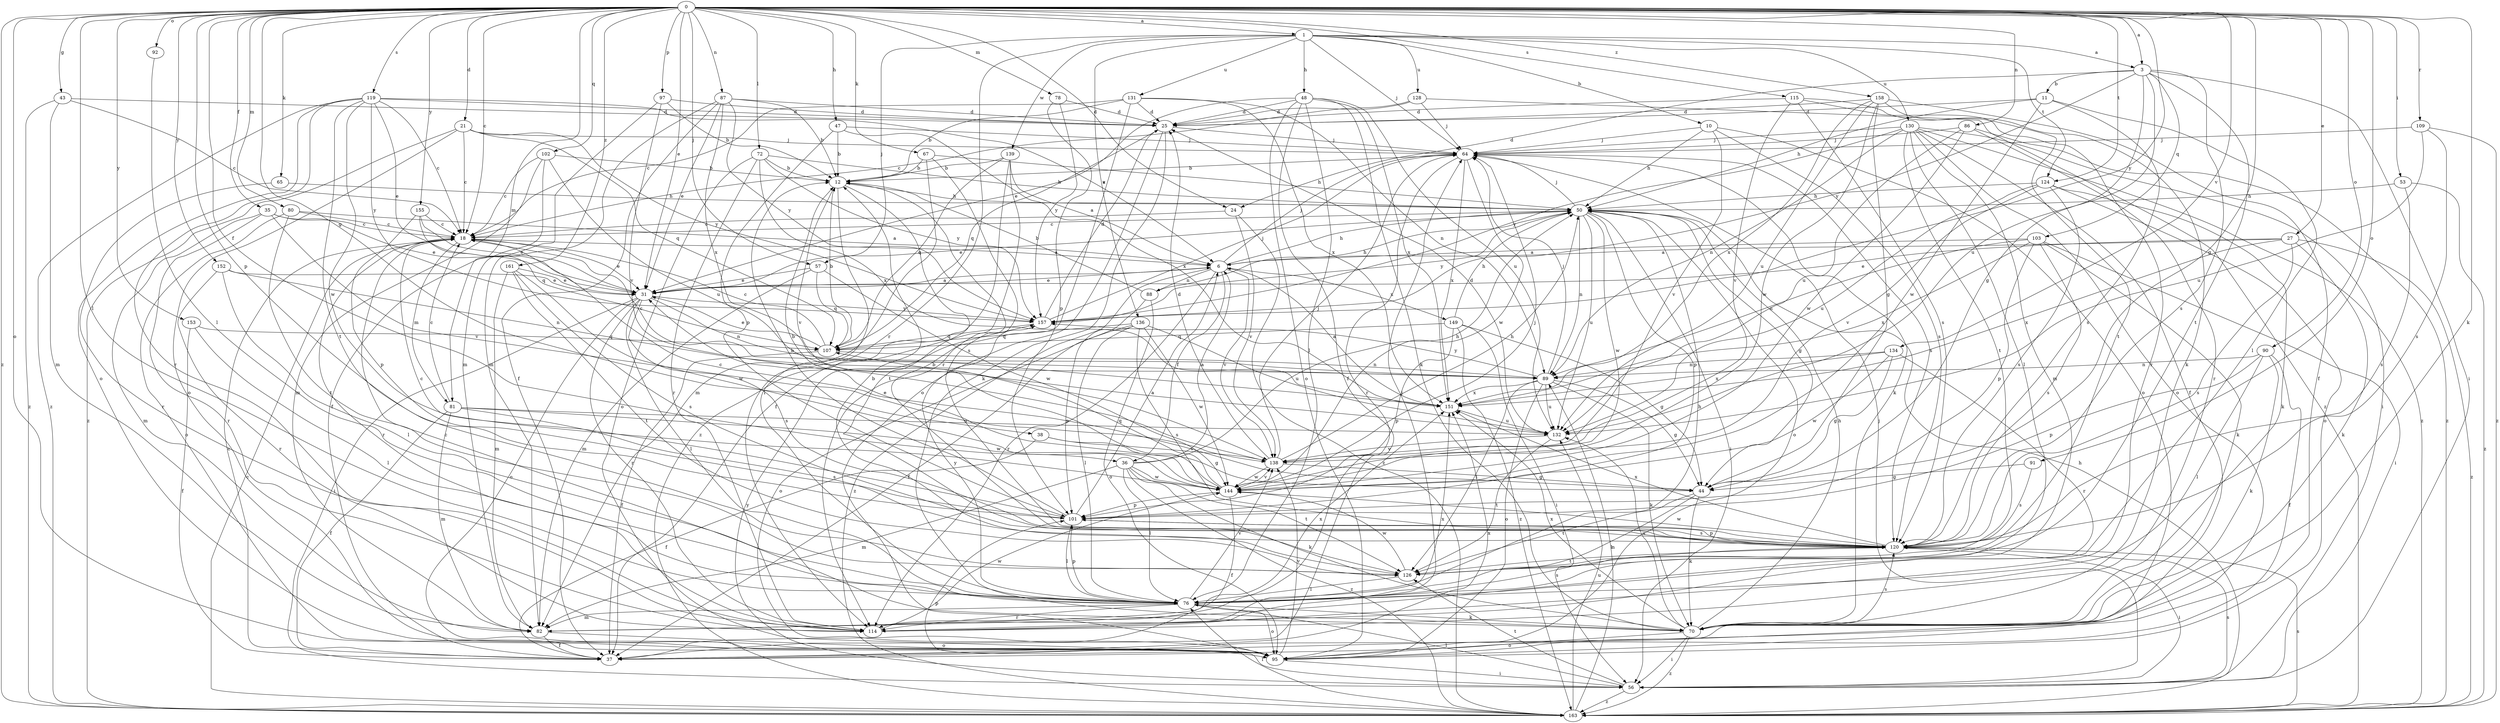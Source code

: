 strict digraph  {
0;
1;
3;
6;
10;
11;
12;
18;
21;
24;
25;
27;
31;
35;
36;
37;
38;
43;
44;
47;
48;
50;
53;
56;
57;
64;
65;
67;
70;
72;
76;
78;
80;
81;
82;
86;
87;
88;
89;
90;
91;
92;
95;
97;
101;
102;
103;
107;
109;
114;
115;
119;
120;
124;
126;
128;
130;
131;
132;
134;
136;
138;
139;
144;
149;
151;
152;
153;
155;
157;
158;
161;
163;
0 -> 1  [label=a];
0 -> 3  [label=a];
0 -> 18  [label=c];
0 -> 21  [label=d];
0 -> 24  [label=d];
0 -> 27  [label=e];
0 -> 31  [label=e];
0 -> 35  [label=f];
0 -> 36  [label=f];
0 -> 38  [label=g];
0 -> 43  [label=g];
0 -> 44  [label=g];
0 -> 47  [label=h];
0 -> 53  [label=i];
0 -> 57  [label=j];
0 -> 65  [label=k];
0 -> 67  [label=k];
0 -> 70  [label=k];
0 -> 72  [label=l];
0 -> 76  [label=l];
0 -> 78  [label=m];
0 -> 80  [label=m];
0 -> 81  [label=m];
0 -> 86  [label=n];
0 -> 87  [label=n];
0 -> 90  [label=o];
0 -> 91  [label=o];
0 -> 92  [label=o];
0 -> 95  [label=o];
0 -> 97  [label=p];
0 -> 101  [label=p];
0 -> 102  [label=q];
0 -> 109  [label=r];
0 -> 115  [label=s];
0 -> 119  [label=s];
0 -> 124  [label=t];
0 -> 134  [label=v];
0 -> 152  [label=y];
0 -> 153  [label=y];
0 -> 155  [label=y];
0 -> 157  [label=y];
0 -> 158  [label=z];
0 -> 161  [label=z];
0 -> 163  [label=z];
1 -> 3  [label=a];
1 -> 10  [label=b];
1 -> 48  [label=h];
1 -> 57  [label=j];
1 -> 64  [label=j];
1 -> 114  [label=r];
1 -> 124  [label=t];
1 -> 128  [label=u];
1 -> 130  [label=u];
1 -> 131  [label=u];
1 -> 136  [label=v];
1 -> 139  [label=w];
3 -> 11  [label=b];
3 -> 24  [label=d];
3 -> 44  [label=g];
3 -> 56  [label=i];
3 -> 103  [label=q];
3 -> 120  [label=s];
3 -> 126  [label=t];
3 -> 132  [label=u];
3 -> 157  [label=y];
6 -> 31  [label=e];
6 -> 36  [label=f];
6 -> 50  [label=h];
6 -> 64  [label=j];
6 -> 88  [label=n];
6 -> 114  [label=r];
6 -> 138  [label=v];
6 -> 149  [label=x];
6 -> 163  [label=z];
10 -> 50  [label=h];
10 -> 64  [label=j];
10 -> 95  [label=o];
10 -> 120  [label=s];
10 -> 138  [label=v];
11 -> 25  [label=d];
11 -> 50  [label=h];
11 -> 76  [label=l];
11 -> 120  [label=s];
11 -> 144  [label=w];
12 -> 50  [label=h];
12 -> 76  [label=l];
12 -> 126  [label=t];
12 -> 138  [label=v];
18 -> 6  [label=a];
18 -> 31  [label=e];
18 -> 81  [label=m];
18 -> 114  [label=r];
21 -> 18  [label=c];
21 -> 64  [label=j];
21 -> 95  [label=o];
21 -> 107  [label=q];
21 -> 157  [label=y];
21 -> 163  [label=z];
24 -> 18  [label=c];
24 -> 138  [label=v];
24 -> 163  [label=z];
25 -> 64  [label=j];
25 -> 70  [label=k];
25 -> 95  [label=o];
25 -> 107  [label=q];
27 -> 6  [label=a];
27 -> 31  [label=e];
27 -> 70  [label=k];
27 -> 120  [label=s];
27 -> 151  [label=x];
27 -> 163  [label=z];
31 -> 6  [label=a];
31 -> 56  [label=i];
31 -> 76  [label=l];
31 -> 89  [label=n];
31 -> 95  [label=o];
31 -> 114  [label=r];
31 -> 120  [label=s];
31 -> 157  [label=y];
35 -> 18  [label=c];
35 -> 31  [label=e];
35 -> 82  [label=m];
35 -> 114  [label=r];
35 -> 138  [label=v];
36 -> 6  [label=a];
36 -> 50  [label=h];
36 -> 70  [label=k];
36 -> 76  [label=l];
36 -> 82  [label=m];
36 -> 126  [label=t];
36 -> 144  [label=w];
36 -> 163  [label=z];
37 -> 18  [label=c];
37 -> 151  [label=x];
38 -> 37  [label=f];
38 -> 44  [label=g];
38 -> 138  [label=v];
43 -> 18  [label=c];
43 -> 25  [label=d];
43 -> 82  [label=m];
43 -> 163  [label=z];
44 -> 18  [label=c];
44 -> 70  [label=k];
44 -> 76  [label=l];
44 -> 126  [label=t];
47 -> 12  [label=b];
47 -> 64  [label=j];
47 -> 101  [label=p];
47 -> 151  [label=x];
48 -> 25  [label=d];
48 -> 31  [label=e];
48 -> 37  [label=f];
48 -> 70  [label=k];
48 -> 76  [label=l];
48 -> 95  [label=o];
48 -> 132  [label=u];
48 -> 151  [label=x];
50 -> 18  [label=c];
50 -> 31  [label=e];
50 -> 44  [label=g];
50 -> 56  [label=i];
50 -> 64  [label=j];
50 -> 89  [label=n];
50 -> 95  [label=o];
50 -> 101  [label=p];
50 -> 132  [label=u];
50 -> 144  [label=w];
50 -> 157  [label=y];
53 -> 50  [label=h];
53 -> 120  [label=s];
53 -> 163  [label=z];
56 -> 64  [label=j];
56 -> 76  [label=l];
56 -> 101  [label=p];
56 -> 120  [label=s];
56 -> 126  [label=t];
56 -> 157  [label=y];
56 -> 163  [label=z];
57 -> 31  [label=e];
57 -> 82  [label=m];
57 -> 107  [label=q];
57 -> 144  [label=w];
64 -> 12  [label=b];
64 -> 70  [label=k];
64 -> 114  [label=r];
64 -> 120  [label=s];
64 -> 144  [label=w];
64 -> 151  [label=x];
65 -> 50  [label=h];
65 -> 114  [label=r];
67 -> 12  [label=b];
67 -> 50  [label=h];
67 -> 82  [label=m];
67 -> 120  [label=s];
70 -> 18  [label=c];
70 -> 50  [label=h];
70 -> 56  [label=i];
70 -> 95  [label=o];
70 -> 120  [label=s];
70 -> 132  [label=u];
70 -> 151  [label=x];
70 -> 163  [label=z];
72 -> 12  [label=b];
72 -> 50  [label=h];
72 -> 95  [label=o];
72 -> 114  [label=r];
72 -> 151  [label=x];
72 -> 157  [label=y];
76 -> 50  [label=h];
76 -> 70  [label=k];
76 -> 82  [label=m];
76 -> 95  [label=o];
76 -> 101  [label=p];
76 -> 114  [label=r];
76 -> 120  [label=s];
76 -> 138  [label=v];
76 -> 157  [label=y];
78 -> 25  [label=d];
78 -> 101  [label=p];
78 -> 157  [label=y];
80 -> 6  [label=a];
80 -> 18  [label=c];
80 -> 95  [label=o];
80 -> 126  [label=t];
81 -> 18  [label=c];
81 -> 37  [label=f];
81 -> 82  [label=m];
81 -> 120  [label=s];
81 -> 132  [label=u];
81 -> 144  [label=w];
82 -> 37  [label=f];
82 -> 95  [label=o];
82 -> 151  [label=x];
86 -> 64  [label=j];
86 -> 114  [label=r];
86 -> 132  [label=u];
86 -> 144  [label=w];
86 -> 163  [label=z];
87 -> 12  [label=b];
87 -> 25  [label=d];
87 -> 31  [label=e];
87 -> 37  [label=f];
87 -> 82  [label=m];
87 -> 151  [label=x];
87 -> 157  [label=y];
88 -> 12  [label=b];
88 -> 37  [label=f];
88 -> 50  [label=h];
88 -> 95  [label=o];
89 -> 18  [label=c];
89 -> 44  [label=g];
89 -> 64  [label=j];
89 -> 70  [label=k];
89 -> 95  [label=o];
89 -> 126  [label=t];
89 -> 132  [label=u];
89 -> 151  [label=x];
89 -> 157  [label=y];
90 -> 37  [label=f];
90 -> 70  [label=k];
90 -> 76  [label=l];
90 -> 89  [label=n];
90 -> 101  [label=p];
91 -> 44  [label=g];
91 -> 120  [label=s];
92 -> 76  [label=l];
95 -> 56  [label=i];
95 -> 138  [label=v];
97 -> 12  [label=b];
97 -> 25  [label=d];
97 -> 82  [label=m];
97 -> 138  [label=v];
101 -> 6  [label=a];
101 -> 12  [label=b];
101 -> 18  [label=c];
101 -> 76  [label=l];
101 -> 120  [label=s];
102 -> 12  [label=b];
102 -> 18  [label=c];
102 -> 37  [label=f];
102 -> 82  [label=m];
102 -> 132  [label=u];
103 -> 6  [label=a];
103 -> 56  [label=i];
103 -> 70  [label=k];
103 -> 89  [label=n];
103 -> 101  [label=p];
103 -> 120  [label=s];
103 -> 151  [label=x];
107 -> 12  [label=b];
107 -> 18  [label=c];
107 -> 31  [label=e];
107 -> 37  [label=f];
107 -> 89  [label=n];
109 -> 64  [label=j];
109 -> 120  [label=s];
109 -> 132  [label=u];
109 -> 163  [label=z];
114 -> 64  [label=j];
114 -> 144  [label=w];
114 -> 151  [label=x];
115 -> 25  [label=d];
115 -> 70  [label=k];
115 -> 114  [label=r];
115 -> 120  [label=s];
115 -> 138  [label=v];
119 -> 6  [label=a];
119 -> 18  [label=c];
119 -> 25  [label=d];
119 -> 31  [label=e];
119 -> 95  [label=o];
119 -> 114  [label=r];
119 -> 126  [label=t];
119 -> 144  [label=w];
119 -> 157  [label=y];
119 -> 163  [label=z];
120 -> 12  [label=b];
120 -> 56  [label=i];
120 -> 101  [label=p];
120 -> 126  [label=t];
120 -> 144  [label=w];
120 -> 151  [label=x];
124 -> 50  [label=h];
124 -> 70  [label=k];
124 -> 95  [label=o];
124 -> 120  [label=s];
124 -> 132  [label=u];
124 -> 138  [label=v];
126 -> 12  [label=b];
126 -> 76  [label=l];
126 -> 144  [label=w];
128 -> 18  [label=c];
128 -> 25  [label=d];
128 -> 64  [label=j];
128 -> 163  [label=z];
130 -> 37  [label=f];
130 -> 56  [label=i];
130 -> 64  [label=j];
130 -> 76  [label=l];
130 -> 82  [label=m];
130 -> 89  [label=n];
130 -> 95  [label=o];
130 -> 126  [label=t];
130 -> 157  [label=y];
130 -> 163  [label=z];
131 -> 12  [label=b];
131 -> 18  [label=c];
131 -> 25  [label=d];
131 -> 89  [label=n];
131 -> 114  [label=r];
131 -> 151  [label=x];
132 -> 25  [label=d];
132 -> 126  [label=t];
132 -> 138  [label=v];
134 -> 44  [label=g];
134 -> 89  [label=n];
134 -> 114  [label=r];
134 -> 144  [label=w];
134 -> 151  [label=x];
136 -> 76  [label=l];
136 -> 95  [label=o];
136 -> 101  [label=p];
136 -> 107  [label=q];
136 -> 120  [label=s];
136 -> 132  [label=u];
136 -> 144  [label=w];
138 -> 25  [label=d];
138 -> 44  [label=g];
138 -> 50  [label=h];
138 -> 64  [label=j];
138 -> 144  [label=w];
139 -> 6  [label=a];
139 -> 12  [label=b];
139 -> 37  [label=f];
139 -> 107  [label=q];
139 -> 163  [label=z];
144 -> 12  [label=b];
144 -> 31  [label=e];
144 -> 37  [label=f];
144 -> 64  [label=j];
144 -> 101  [label=p];
144 -> 107  [label=q];
144 -> 138  [label=v];
149 -> 44  [label=g];
149 -> 50  [label=h];
149 -> 56  [label=i];
149 -> 101  [label=p];
149 -> 107  [label=q];
149 -> 163  [label=z];
151 -> 6  [label=a];
151 -> 132  [label=u];
152 -> 31  [label=e];
152 -> 76  [label=l];
152 -> 89  [label=n];
152 -> 114  [label=r];
153 -> 37  [label=f];
153 -> 76  [label=l];
153 -> 107  [label=q];
155 -> 18  [label=c];
155 -> 31  [label=e];
155 -> 101  [label=p];
155 -> 107  [label=q];
157 -> 25  [label=d];
157 -> 64  [label=j];
157 -> 107  [label=q];
158 -> 25  [label=d];
158 -> 37  [label=f];
158 -> 44  [label=g];
158 -> 126  [label=t];
158 -> 132  [label=u];
158 -> 144  [label=w];
158 -> 151  [label=x];
161 -> 31  [label=e];
161 -> 82  [label=m];
161 -> 120  [label=s];
161 -> 126  [label=t];
161 -> 144  [label=w];
163 -> 18  [label=c];
163 -> 50  [label=h];
163 -> 76  [label=l];
163 -> 89  [label=n];
163 -> 120  [label=s];
163 -> 132  [label=u];
}
